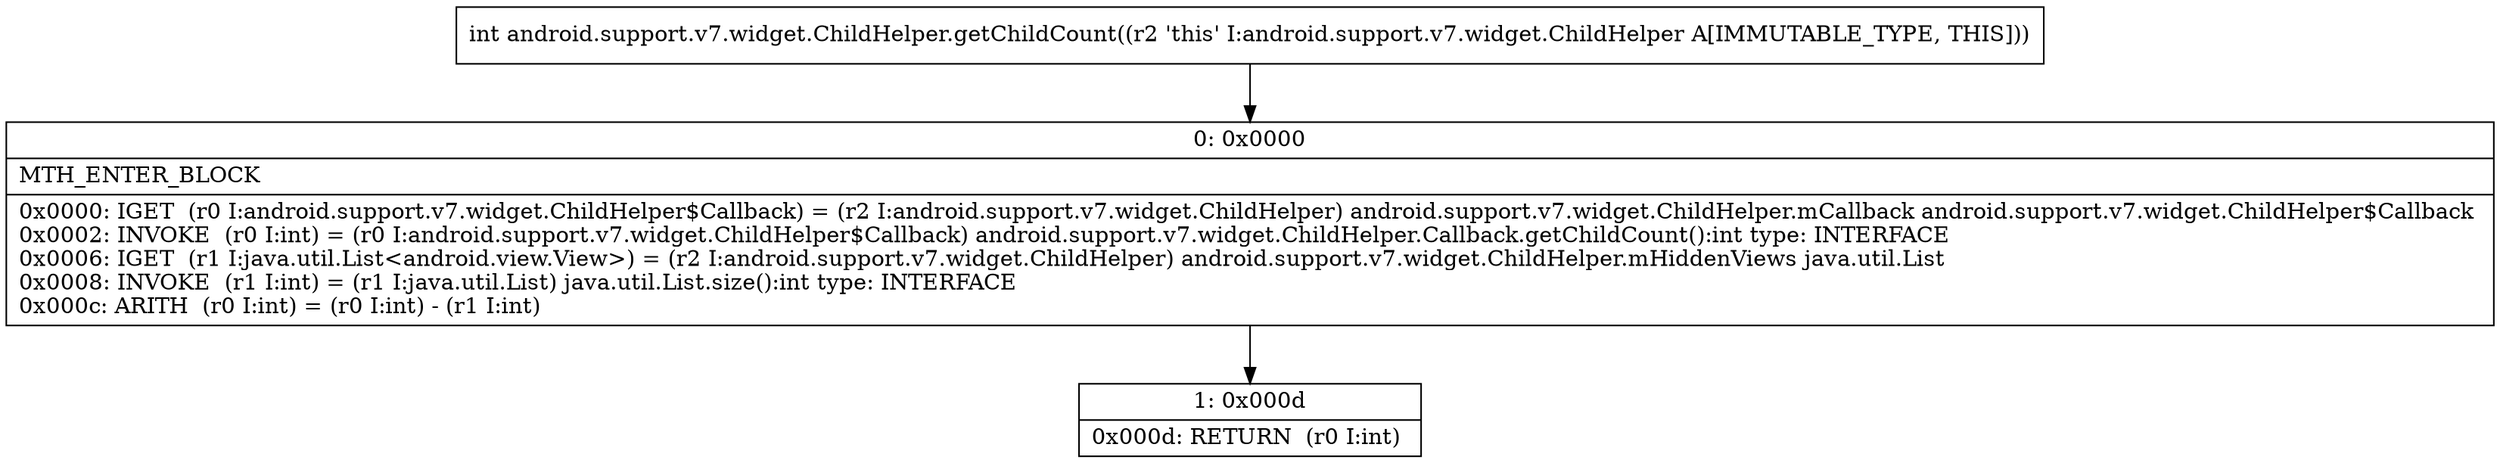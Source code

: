 digraph "CFG forandroid.support.v7.widget.ChildHelper.getChildCount()I" {
Node_0 [shape=record,label="{0\:\ 0x0000|MTH_ENTER_BLOCK\l|0x0000: IGET  (r0 I:android.support.v7.widget.ChildHelper$Callback) = (r2 I:android.support.v7.widget.ChildHelper) android.support.v7.widget.ChildHelper.mCallback android.support.v7.widget.ChildHelper$Callback \l0x0002: INVOKE  (r0 I:int) = (r0 I:android.support.v7.widget.ChildHelper$Callback) android.support.v7.widget.ChildHelper.Callback.getChildCount():int type: INTERFACE \l0x0006: IGET  (r1 I:java.util.List\<android.view.View\>) = (r2 I:android.support.v7.widget.ChildHelper) android.support.v7.widget.ChildHelper.mHiddenViews java.util.List \l0x0008: INVOKE  (r1 I:int) = (r1 I:java.util.List) java.util.List.size():int type: INTERFACE \l0x000c: ARITH  (r0 I:int) = (r0 I:int) \- (r1 I:int) \l}"];
Node_1 [shape=record,label="{1\:\ 0x000d|0x000d: RETURN  (r0 I:int) \l}"];
MethodNode[shape=record,label="{int android.support.v7.widget.ChildHelper.getChildCount((r2 'this' I:android.support.v7.widget.ChildHelper A[IMMUTABLE_TYPE, THIS])) }"];
MethodNode -> Node_0;
Node_0 -> Node_1;
}


